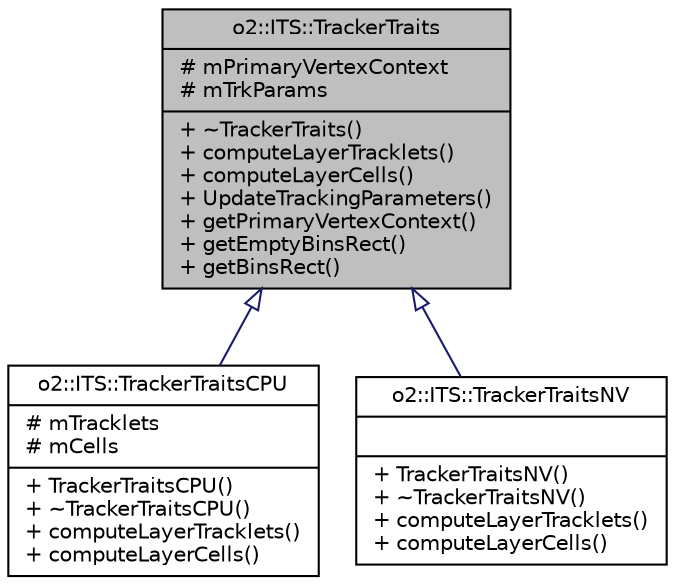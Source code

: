 digraph "o2::ITS::TrackerTraits"
{
 // INTERACTIVE_SVG=YES
  bgcolor="transparent";
  edge [fontname="Helvetica",fontsize="10",labelfontname="Helvetica",labelfontsize="10"];
  node [fontname="Helvetica",fontsize="10",shape=record];
  Node1 [label="{o2::ITS::TrackerTraits\n|# mPrimaryVertexContext\l# mTrkParams\l|+ ~TrackerTraits()\l+ computeLayerTracklets()\l+ computeLayerCells()\l+ UpdateTrackingParameters()\l+ getPrimaryVertexContext()\l+ getEmptyBinsRect()\l+ getBinsRect()\l}",height=0.2,width=0.4,color="black", fillcolor="grey75", style="filled" fontcolor="black"];
  Node1 -> Node2 [dir="back",color="midnightblue",fontsize="10",style="solid",arrowtail="onormal",fontname="Helvetica"];
  Node2 [label="{o2::ITS::TrackerTraitsCPU\n|# mTracklets\l# mCells\l|+ TrackerTraitsCPU()\l+ ~TrackerTraitsCPU()\l+ computeLayerTracklets()\l+ computeLayerCells()\l}",height=0.2,width=0.4,color="black",URL="$d9/d9e/classo2_1_1ITS_1_1TrackerTraitsCPU.html"];
  Node1 -> Node3 [dir="back",color="midnightblue",fontsize="10",style="solid",arrowtail="onormal",fontname="Helvetica"];
  Node3 [label="{o2::ITS::TrackerTraitsNV\n||+ TrackerTraitsNV()\l+ ~TrackerTraitsNV()\l+ computeLayerTracklets()\l+ computeLayerCells()\l}",height=0.2,width=0.4,color="black",URL="$de/d36/classo2_1_1ITS_1_1TrackerTraitsNV.html"];
}
